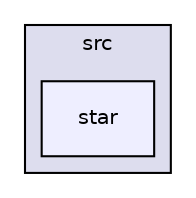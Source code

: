 digraph "src/star" {
  compound=true
  node [ fontsize="10", fontname="Helvetica"];
  edge [ labelfontsize="10", labelfontname="Helvetica"];
  subgraph clusterdir_68267d1309a1af8e8297ef4c3efbcdba {
    graph [ bgcolor="#ddddee", pencolor="black", label="src" fontname="Helvetica", fontsize="10", URL="dir_68267d1309a1af8e8297ef4c3efbcdba.html"]
  dir_e105153f918460a772153dd2e775636b [shape=box, label="star", style="filled", fillcolor="#eeeeff", pencolor="black", URL="dir_e105153f918460a772153dd2e775636b.html"];
  }
}
